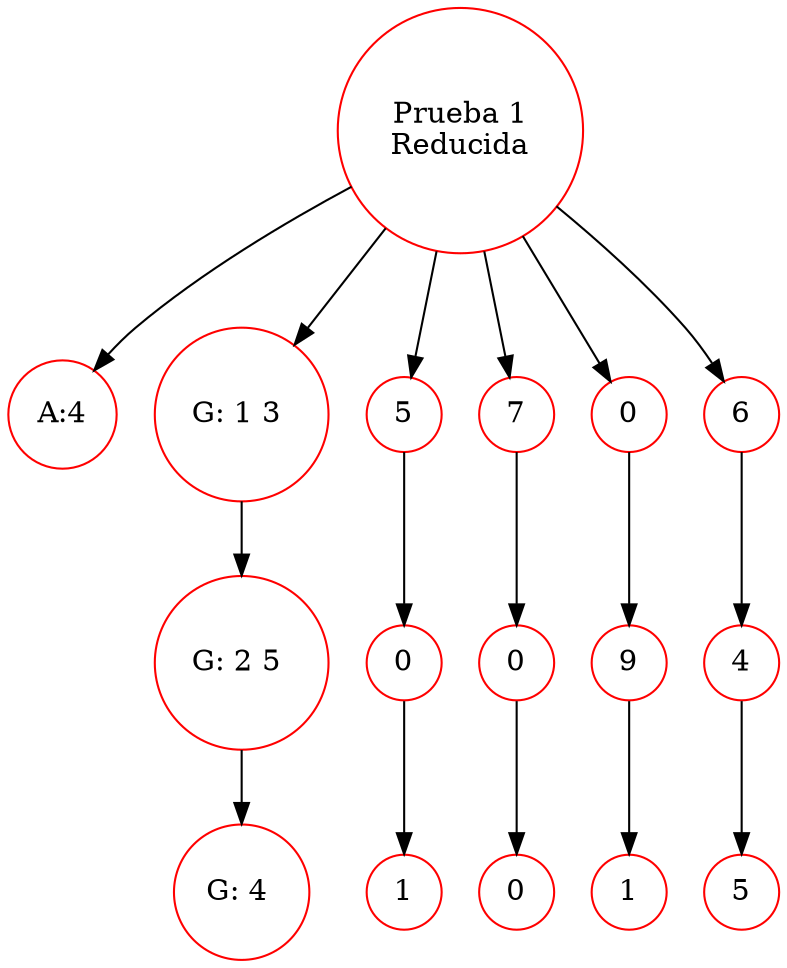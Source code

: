 digraph G {
    rankdir=TB
    node[shape=circle, color=red]
	Node0[label = "Prueba 1\nReducida"]
	Node0 -> "A:4"
	NodeA[label="G: 1 3 "]
	NodeA1[label="5"]
	NodeA2[label="7"]
	NodeA3[label="0"]
	NodeA4[label="6"]
	NodeB[label="G: 2 5 "]
	NodeB1[label="0"]
	NodeB2[label="0"]
	NodeB3[label="9"]
	NodeB4[label="4"]
	NodeC[label="G: 4 "]
	NodeC1[label="1"]
	NodeC2[label="0"]
	NodeC3[label="1"]
	NodeC4[label="5"]
	Node0 -> NodeA -> NodeB -> NodeC
	Node0 -> NodeA1 -> NodeB1 ->NodeC1
	Node0 -> NodeA2 -> NodeB2 ->NodeC2
	Node0 -> NodeA3 -> NodeB3 ->NodeC3
	Node0 -> NodeA4 -> NodeB4 ->NodeC4
}